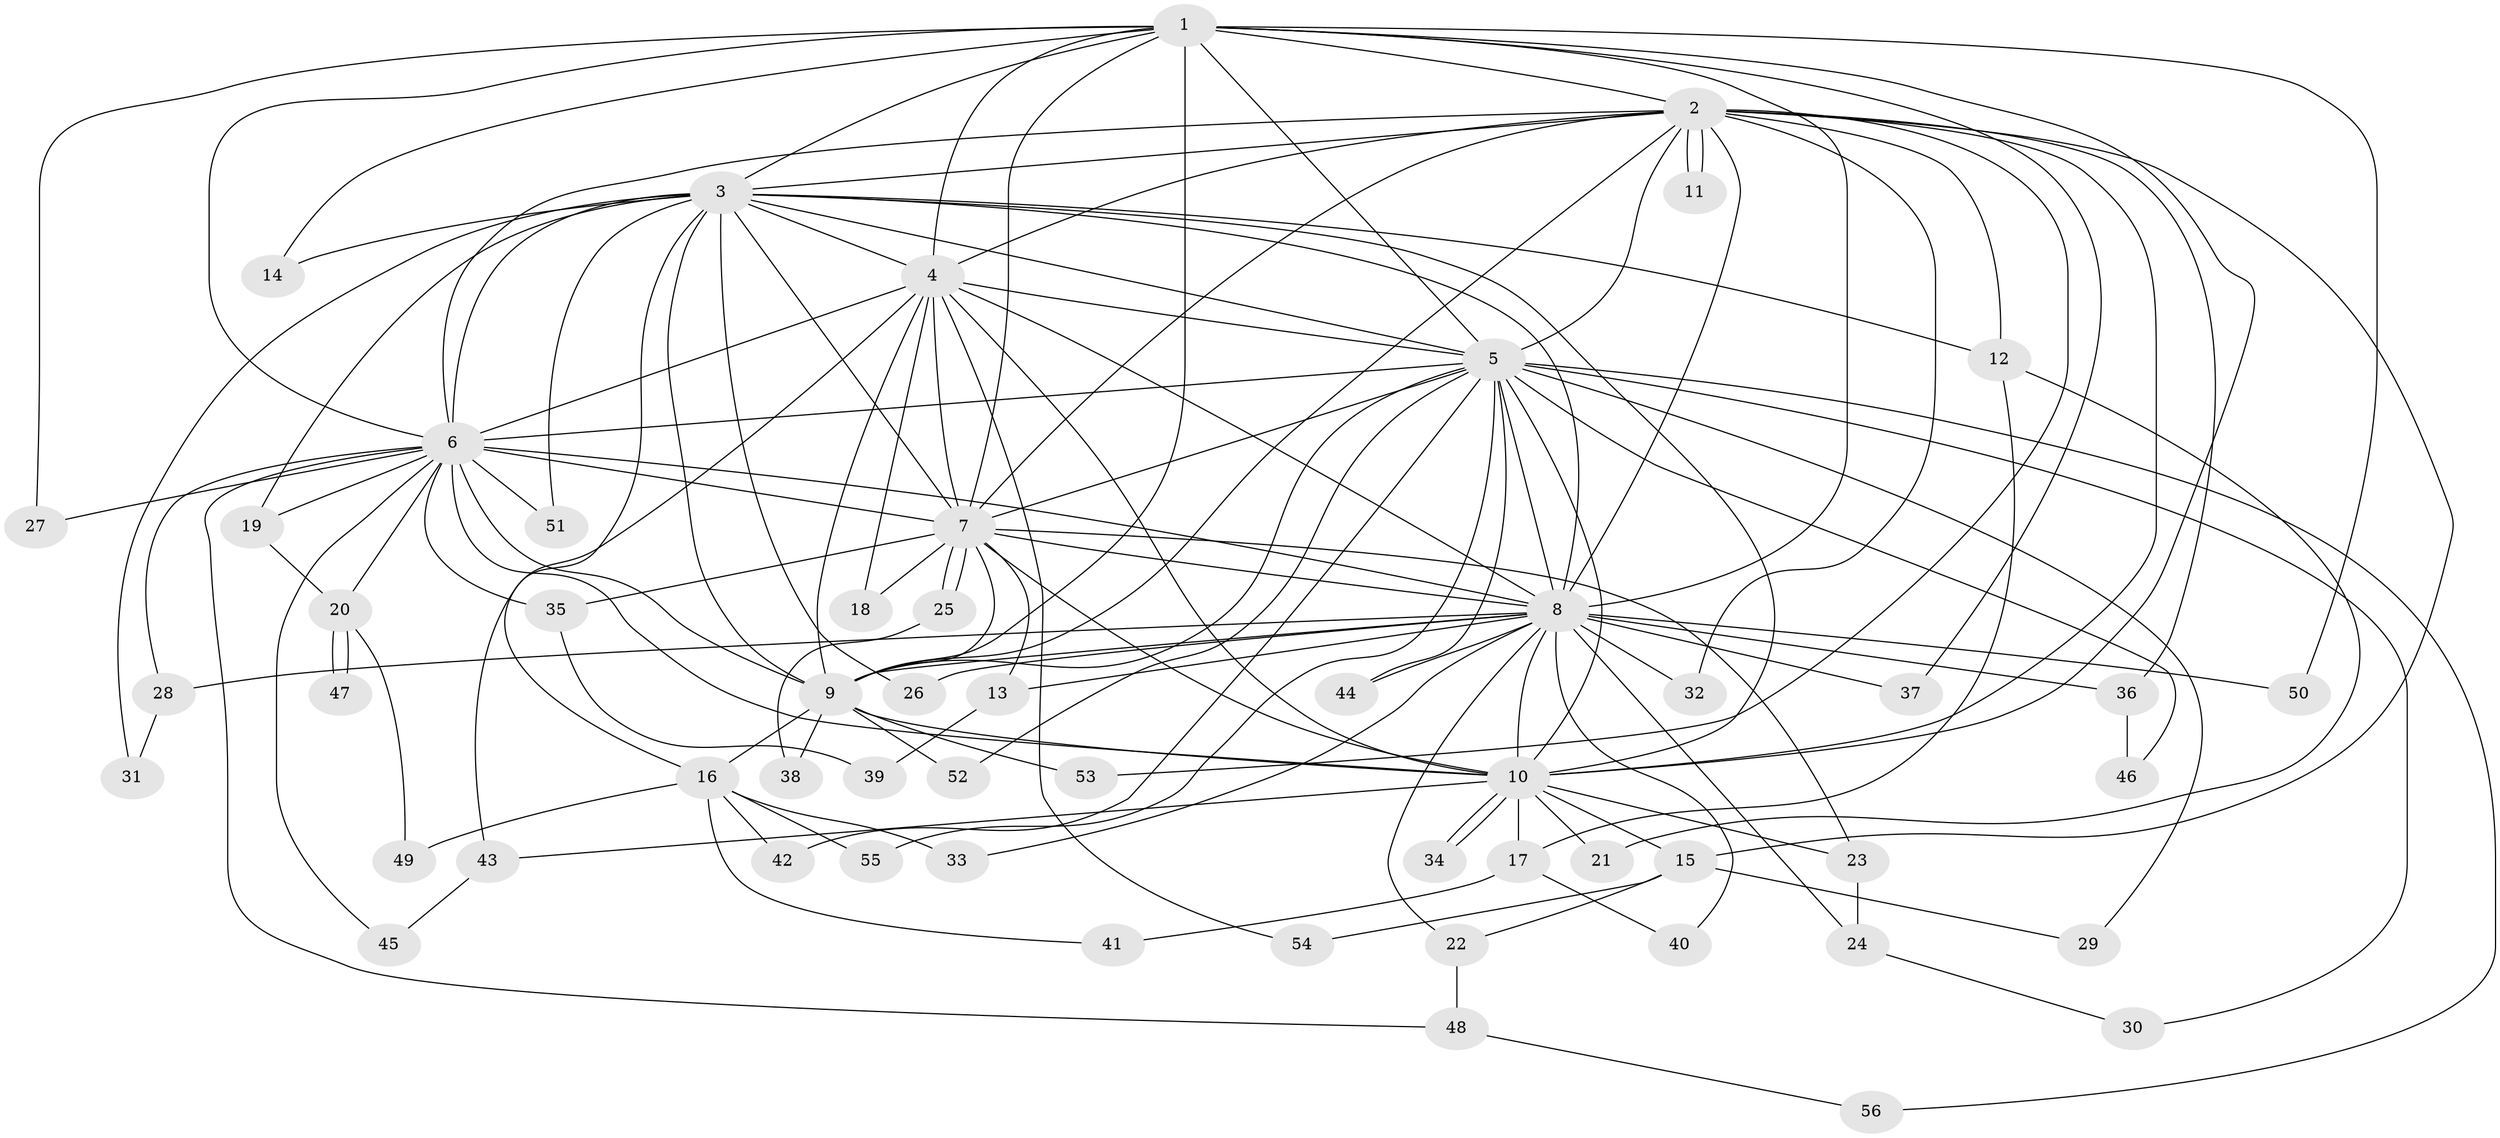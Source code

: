 // coarse degree distribution, {10: 0.024390243902439025, 14: 0.024390243902439025, 17: 0.024390243902439025, 9: 0.024390243902439025, 19: 0.024390243902439025, 18: 0.024390243902439025, 11: 0.024390243902439025, 13: 0.024390243902439025, 2: 0.4878048780487805, 3: 0.17073170731707318, 5: 0.024390243902439025, 7: 0.024390243902439025, 4: 0.04878048780487805, 1: 0.04878048780487805}
// Generated by graph-tools (version 1.1) at 2025/23/03/03/25 07:23:44]
// undirected, 56 vertices, 137 edges
graph export_dot {
graph [start="1"]
  node [color=gray90,style=filled];
  1;
  2;
  3;
  4;
  5;
  6;
  7;
  8;
  9;
  10;
  11;
  12;
  13;
  14;
  15;
  16;
  17;
  18;
  19;
  20;
  21;
  22;
  23;
  24;
  25;
  26;
  27;
  28;
  29;
  30;
  31;
  32;
  33;
  34;
  35;
  36;
  37;
  38;
  39;
  40;
  41;
  42;
  43;
  44;
  45;
  46;
  47;
  48;
  49;
  50;
  51;
  52;
  53;
  54;
  55;
  56;
  1 -- 2;
  1 -- 3;
  1 -- 4;
  1 -- 5;
  1 -- 6;
  1 -- 7;
  1 -- 8;
  1 -- 9;
  1 -- 10;
  1 -- 14;
  1 -- 27;
  1 -- 37;
  1 -- 50;
  2 -- 3;
  2 -- 4;
  2 -- 5;
  2 -- 6;
  2 -- 7;
  2 -- 8;
  2 -- 9;
  2 -- 10;
  2 -- 11;
  2 -- 11;
  2 -- 12;
  2 -- 15;
  2 -- 32;
  2 -- 36;
  2 -- 53;
  3 -- 4;
  3 -- 5;
  3 -- 6;
  3 -- 7;
  3 -- 8;
  3 -- 9;
  3 -- 10;
  3 -- 12;
  3 -- 14;
  3 -- 16;
  3 -- 19;
  3 -- 26;
  3 -- 31;
  3 -- 51;
  4 -- 5;
  4 -- 6;
  4 -- 7;
  4 -- 8;
  4 -- 9;
  4 -- 10;
  4 -- 18;
  4 -- 43;
  4 -- 54;
  5 -- 6;
  5 -- 7;
  5 -- 8;
  5 -- 9;
  5 -- 10;
  5 -- 29;
  5 -- 30;
  5 -- 42;
  5 -- 44;
  5 -- 46;
  5 -- 52;
  5 -- 55;
  5 -- 56;
  6 -- 7;
  6 -- 8;
  6 -- 9;
  6 -- 10;
  6 -- 19;
  6 -- 20;
  6 -- 27;
  6 -- 28;
  6 -- 35;
  6 -- 45;
  6 -- 48;
  6 -- 51;
  7 -- 8;
  7 -- 9;
  7 -- 10;
  7 -- 13;
  7 -- 18;
  7 -- 23;
  7 -- 25;
  7 -- 25;
  7 -- 35;
  8 -- 9;
  8 -- 10;
  8 -- 13;
  8 -- 22;
  8 -- 24;
  8 -- 26;
  8 -- 28;
  8 -- 32;
  8 -- 33;
  8 -- 36;
  8 -- 37;
  8 -- 40;
  8 -- 44;
  8 -- 50;
  9 -- 10;
  9 -- 16;
  9 -- 38;
  9 -- 52;
  9 -- 53;
  10 -- 15;
  10 -- 17;
  10 -- 21;
  10 -- 23;
  10 -- 34;
  10 -- 34;
  10 -- 43;
  12 -- 17;
  12 -- 21;
  13 -- 39;
  15 -- 22;
  15 -- 29;
  15 -- 54;
  16 -- 33;
  16 -- 41;
  16 -- 42;
  16 -- 49;
  16 -- 55;
  17 -- 40;
  17 -- 41;
  19 -- 20;
  20 -- 47;
  20 -- 47;
  20 -- 49;
  22 -- 48;
  23 -- 24;
  24 -- 30;
  25 -- 38;
  28 -- 31;
  35 -- 39;
  36 -- 46;
  43 -- 45;
  48 -- 56;
}
